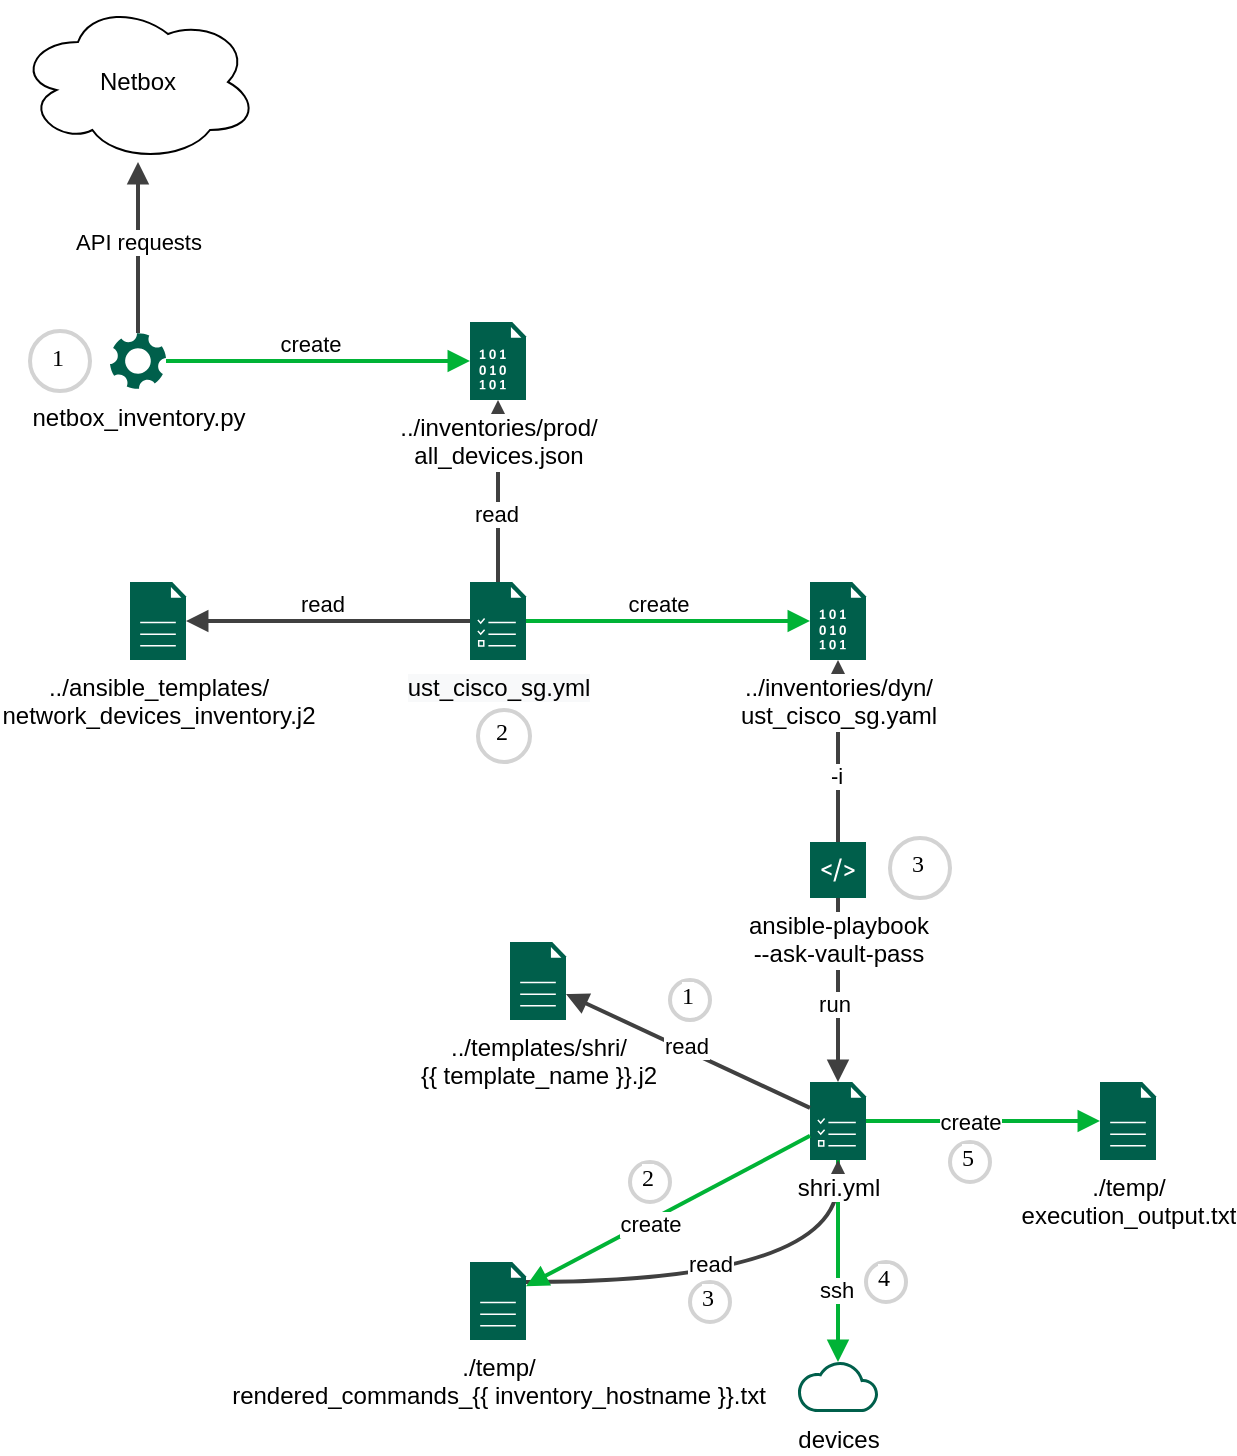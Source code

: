 <mxfile version="20.3.0" type="device"><diagram id="YFR5DsF2SN0ThnLGatG0" name="Страница 1"><mxGraphModel dx="1422" dy="865" grid="1" gridSize="10" guides="1" tooltips="1" connect="1" arrows="1" fold="1" page="1" pageScale="1" pageWidth="827" pageHeight="1169" math="0" shadow="0"><root><mxCell id="0"/><mxCell id="1" parent="0"/><mxCell id="_LGFiN2Y34-e9rnar-53-42" value="" style="edgeStyle=none;rounded=0;html=1;jettySize=auto;orthogonalLoop=1;strokeColor=#00B336;strokeWidth=2;fontColor=#000000;jumpStyle=none;endArrow=block;endFill=1;startArrow=none;curved=1;" edge="1" parent="1" source="_LGFiN2Y34-e9rnar-53-26" target="_LGFiN2Y34-e9rnar-53-41"><mxGeometry width="100" relative="1" as="geometry"><mxPoint x="474" y="550" as="sourcePoint"/><mxPoint x="574" y="550" as="targetPoint"/></mxGeometry></mxCell><mxCell id="_LGFiN2Y34-e9rnar-53-43" value="ssh" style="edgeLabel;html=1;align=center;verticalAlign=middle;resizable=0;points=[];" vertex="1" connectable="0" parent="_LGFiN2Y34-e9rnar-53-42"><mxGeometry x="0.284" y="-1" relative="1" as="geometry"><mxPoint as="offset"/></mxGeometry></mxCell><mxCell id="_LGFiN2Y34-e9rnar-53-38" value="" style="edgeStyle=orthogonalEdgeStyle;rounded=0;html=1;jettySize=auto;orthogonalLoop=1;strokeColor=#404040;strokeWidth=2;fontColor=#000000;jumpStyle=none;endArrow=block;endFill=1;startArrow=none;curved=1;" edge="1" parent="1" source="_LGFiN2Y34-e9rnar-53-35" target="_LGFiN2Y34-e9rnar-53-26"><mxGeometry width="100" relative="1" as="geometry"><mxPoint x="594" y="650" as="sourcePoint"/><mxPoint x="464" y="660" as="targetPoint"/><Array as="points"><mxPoint x="454" y="680"/></Array></mxGeometry></mxCell><mxCell id="_LGFiN2Y34-e9rnar-53-39" value="read" style="edgeLabel;html=1;align=center;verticalAlign=middle;resizable=0;points=[];" vertex="1" connectable="0" parent="_LGFiN2Y34-e9rnar-53-38"><mxGeometry x="-0.155" y="9" relative="1" as="geometry"><mxPoint as="offset"/></mxGeometry></mxCell><mxCell id="_LGFiN2Y34-e9rnar-53-30" value="" style="edgeStyle=none;rounded=0;html=1;jettySize=auto;orthogonalLoop=1;strokeColor=#404040;strokeWidth=2;fontColor=#000000;jumpStyle=none;endArrow=block;endFill=1;startArrow=none;" edge="1" parent="1" source="_LGFiN2Y34-e9rnar-53-27" target="_LGFiN2Y34-e9rnar-53-19"><mxGeometry width="100" relative="1" as="geometry"><mxPoint x="460" y="340" as="sourcePoint"/><mxPoint x="560" y="340" as="targetPoint"/></mxGeometry></mxCell><mxCell id="_LGFiN2Y34-e9rnar-53-31" value="-i" style="edgeLabel;html=1;align=center;verticalAlign=middle;resizable=0;points=[];" vertex="1" connectable="0" parent="_LGFiN2Y34-e9rnar-53-30"><mxGeometry x="-0.277" y="1" relative="1" as="geometry"><mxPoint as="offset"/></mxGeometry></mxCell><mxCell id="_LGFiN2Y34-e9rnar-53-13" value="" style="edgeStyle=none;rounded=0;html=1;jettySize=auto;orthogonalLoop=1;strokeColor=#404040;strokeWidth=2;fontColor=#000000;jumpStyle=none;endArrow=block;endFill=1;startArrow=none;" edge="1" parent="1" source="_LGFiN2Y34-e9rnar-53-15" target="_LGFiN2Y34-e9rnar-53-1"><mxGeometry width="100" relative="1" as="geometry"><mxPoint x="284" y="330" as="sourcePoint"/><mxPoint x="470" y="340" as="targetPoint"/></mxGeometry></mxCell><mxCell id="_LGFiN2Y34-e9rnar-53-14" value="read" style="edgeLabel;html=1;align=center;verticalAlign=middle;resizable=0;points=[];" vertex="1" connectable="0" parent="_LGFiN2Y34-e9rnar-53-13"><mxGeometry x="-0.253" y="1" relative="1" as="geometry"><mxPoint as="offset"/></mxGeometry></mxCell><mxCell id="_LGFiN2Y34-e9rnar-53-2" value="netbox_inventory.py" style="sketch=0;pointerEvents=1;shadow=0;dashed=0;html=1;strokeColor=none;fillColor=#005F4B;labelPosition=center;verticalLabelPosition=bottom;verticalAlign=top;align=center;outlineConnect=0;shape=mxgraph.veeam2.service_application;" vertex="1" parent="1"><mxGeometry x="90" y="205.5" width="28.0" height="28.0" as="geometry"/></mxCell><mxCell id="_LGFiN2Y34-e9rnar-53-4" value="Netbox" style="ellipse;shape=cloud;whiteSpace=wrap;html=1;" vertex="1" parent="1"><mxGeometry x="44" y="40" width="120" height="80" as="geometry"/></mxCell><mxCell id="_LGFiN2Y34-e9rnar-53-6" value="" style="edgeStyle=none;rounded=0;html=1;jettySize=auto;orthogonalLoop=1;strokeColor=#00B336;strokeWidth=2;fontColor=#000000;jumpStyle=none;endArrow=block;endFill=1;startArrow=none;" edge="1" parent="1" source="_LGFiN2Y34-e9rnar-53-2" target="_LGFiN2Y34-e9rnar-53-1"><mxGeometry width="100" relative="1" as="geometry"><mxPoint x="170" y="340" as="sourcePoint"/><mxPoint x="270" y="340" as="targetPoint"/></mxGeometry></mxCell><mxCell id="_LGFiN2Y34-e9rnar-53-11" value="create" style="edgeLabel;html=1;align=center;verticalAlign=middle;resizable=0;points=[];" vertex="1" connectable="0" parent="_LGFiN2Y34-e9rnar-53-6"><mxGeometry x="-0.268" y="2" relative="1" as="geometry"><mxPoint x="16" y="-7" as="offset"/></mxGeometry></mxCell><mxCell id="_LGFiN2Y34-e9rnar-53-9" value="" style="edgeStyle=none;rounded=0;html=1;jettySize=auto;orthogonalLoop=1;strokeColor=#404040;strokeWidth=2;fontColor=#000000;jumpStyle=none;endArrow=block;endFill=1;startArrow=none;" edge="1" parent="1" source="_LGFiN2Y34-e9rnar-53-2" target="_LGFiN2Y34-e9rnar-53-4"><mxGeometry width="100" relative="1" as="geometry"><mxPoint x="170" y="340" as="sourcePoint"/><mxPoint x="270" y="340" as="targetPoint"/></mxGeometry></mxCell><mxCell id="_LGFiN2Y34-e9rnar-53-10" value="API requests" style="edgeLabel;html=1;align=center;verticalAlign=middle;resizable=0;points=[];" vertex="1" connectable="0" parent="_LGFiN2Y34-e9rnar-53-9"><mxGeometry x="0.392" y="4" relative="1" as="geometry"><mxPoint x="4" y="14" as="offset"/></mxGeometry></mxCell><mxCell id="_LGFiN2Y34-e9rnar-53-1" value="../inventories/prod/&lt;br&gt;all_devices.json" style="sketch=0;pointerEvents=1;shadow=0;dashed=0;html=1;strokeColor=none;fillColor=#005F4B;labelPosition=center;verticalLabelPosition=bottom;verticalAlign=top;align=center;outlineConnect=0;shape=mxgraph.veeam2.data_file;labelBackgroundColor=default;" vertex="1" parent="1"><mxGeometry x="270" y="200" width="28.0" height="39" as="geometry"/></mxCell><mxCell id="_LGFiN2Y34-e9rnar-53-15" value="&lt;span style=&quot;background-color: rgb(248, 249, 250);&quot;&gt;ust_cisco_sg.yml&lt;/span&gt;" style="sketch=0;pointerEvents=1;shadow=0;dashed=0;html=1;strokeColor=none;fillColor=#005F4B;labelPosition=center;verticalLabelPosition=bottom;verticalAlign=top;align=center;outlineConnect=0;shape=mxgraph.veeam2.task_list;labelBackgroundColor=default;" vertex="1" parent="1"><mxGeometry x="270" y="330" width="28.0" height="39" as="geometry"/></mxCell><mxCell id="_LGFiN2Y34-e9rnar-53-16" value="../ansible_templates/&lt;br&gt;network_devices_inventory.j2" style="sketch=0;pointerEvents=1;shadow=0;dashed=0;html=1;strokeColor=none;fillColor=#005F4B;labelPosition=center;verticalLabelPosition=bottom;verticalAlign=top;align=center;outlineConnect=0;shape=mxgraph.veeam2.file;labelBackgroundColor=default;" vertex="1" parent="1"><mxGeometry x="100" y="330" width="28.0" height="39" as="geometry"/></mxCell><mxCell id="_LGFiN2Y34-e9rnar-53-17" value="" style="edgeStyle=none;rounded=0;html=1;jettySize=auto;orthogonalLoop=1;strokeColor=#404040;strokeWidth=2;fontColor=#000000;jumpStyle=none;endArrow=block;endFill=1;startArrow=none;" edge="1" parent="1" source="_LGFiN2Y34-e9rnar-53-15" target="_LGFiN2Y34-e9rnar-53-16"><mxGeometry width="100" relative="1" as="geometry"><mxPoint x="270" y="340" as="sourcePoint"/><mxPoint x="370" y="340" as="targetPoint"/></mxGeometry></mxCell><mxCell id="_LGFiN2Y34-e9rnar-53-18" value="read" style="edgeLabel;html=1;align=center;verticalAlign=middle;resizable=0;points=[];" vertex="1" connectable="0" parent="_LGFiN2Y34-e9rnar-53-17"><mxGeometry x="0.21" relative="1" as="geometry"><mxPoint x="12" y="-9" as="offset"/></mxGeometry></mxCell><mxCell id="_LGFiN2Y34-e9rnar-53-19" value="../inventories/dyn/&lt;br&gt;ust_cisco_sg.yaml" style="sketch=0;pointerEvents=1;shadow=0;dashed=0;html=1;strokeColor=none;fillColor=#005F4B;labelPosition=center;verticalLabelPosition=bottom;verticalAlign=top;align=center;outlineConnect=0;shape=mxgraph.veeam2.data_file;labelBackgroundColor=default;" vertex="1" parent="1"><mxGeometry x="440" y="330" width="28.0" height="39" as="geometry"/></mxCell><mxCell id="_LGFiN2Y34-e9rnar-53-20" value="" style="edgeStyle=none;rounded=0;html=1;jettySize=auto;orthogonalLoop=1;strokeColor=#00B336;strokeWidth=2;fontColor=#000000;jumpStyle=none;endArrow=block;endFill=1;startArrow=none;" edge="1" parent="1" source="_LGFiN2Y34-e9rnar-53-15" target="_LGFiN2Y34-e9rnar-53-19"><mxGeometry width="100" relative="1" as="geometry"><mxPoint x="270" y="340" as="sourcePoint"/><mxPoint x="370" y="340" as="targetPoint"/></mxGeometry></mxCell><mxCell id="_LGFiN2Y34-e9rnar-53-21" value="create" style="edgeLabel;html=1;align=center;verticalAlign=middle;resizable=0;points=[];" vertex="1" connectable="0" parent="_LGFiN2Y34-e9rnar-53-20"><mxGeometry x="-0.212" relative="1" as="geometry"><mxPoint x="10" y="-9" as="offset"/></mxGeometry></mxCell><mxCell id="_LGFiN2Y34-e9rnar-53-22" value="1" style="ellipse;whiteSpace=wrap;html=1;aspect=fixed;strokeWidth=2;fontFamily=Tahoma;spacingBottom=4;spacingRight=2;strokeColor=#d3d3d3;labelBackgroundColor=default;" vertex="1" parent="1"><mxGeometry x="50" y="204.5" width="30" height="30" as="geometry"/></mxCell><mxCell id="_LGFiN2Y34-e9rnar-53-23" value="2" style="ellipse;whiteSpace=wrap;html=1;aspect=fixed;strokeWidth=2;fontFamily=Tahoma;spacingBottom=4;spacingRight=2;strokeColor=#d3d3d3;labelBackgroundColor=default;" vertex="1" parent="1"><mxGeometry x="274" y="394" width="26" height="26" as="geometry"/></mxCell><mxCell id="_LGFiN2Y34-e9rnar-53-26" value="shri.yml" style="sketch=0;pointerEvents=1;shadow=0;dashed=0;html=1;strokeColor=none;fillColor=#005F4B;labelPosition=center;verticalLabelPosition=bottom;verticalAlign=top;align=center;outlineConnect=0;shape=mxgraph.veeam2.task_list;labelBackgroundColor=default;" vertex="1" parent="1"><mxGeometry x="440" y="580" width="28.0" height="39" as="geometry"/></mxCell><mxCell id="_LGFiN2Y34-e9rnar-53-28" value="" style="edgeStyle=none;rounded=0;html=1;jettySize=auto;orthogonalLoop=1;strokeColor=#404040;strokeWidth=2;fontColor=#000000;jumpStyle=none;endArrow=block;endFill=1;startArrow=none;" edge="1" parent="1" source="_LGFiN2Y34-e9rnar-53-27" target="_LGFiN2Y34-e9rnar-53-26"><mxGeometry width="100" relative="1" as="geometry"><mxPoint x="460" y="340" as="sourcePoint"/><mxPoint x="560" y="340" as="targetPoint"/></mxGeometry></mxCell><mxCell id="_LGFiN2Y34-e9rnar-53-29" value="run" style="edgeLabel;html=1;align=center;verticalAlign=middle;resizable=0;points=[];" vertex="1" connectable="0" parent="_LGFiN2Y34-e9rnar-53-28"><mxGeometry x="-0.197" y="1" relative="1" as="geometry"><mxPoint x="-3" y="16" as="offset"/></mxGeometry></mxCell><mxCell id="_LGFiN2Y34-e9rnar-53-32" value="../templates/shri/&lt;br&gt;{{ template_name }}.j2" style="sketch=0;pointerEvents=1;shadow=0;dashed=0;html=1;strokeColor=none;fillColor=#005F4B;labelPosition=center;verticalLabelPosition=bottom;verticalAlign=top;align=center;outlineConnect=0;shape=mxgraph.veeam2.file;labelBackgroundColor=default;" vertex="1" parent="1"><mxGeometry x="290" y="510" width="28.0" height="39" as="geometry"/></mxCell><mxCell id="_LGFiN2Y34-e9rnar-53-33" value="" style="edgeStyle=none;rounded=0;html=1;jettySize=auto;orthogonalLoop=1;strokeColor=#404040;strokeWidth=2;fontColor=#000000;jumpStyle=none;endArrow=block;endFill=1;startArrow=none;" edge="1" parent="1" source="_LGFiN2Y34-e9rnar-53-26" target="_LGFiN2Y34-e9rnar-53-32"><mxGeometry width="100" relative="1" as="geometry"><mxPoint x="594" y="550" as="sourcePoint"/><mxPoint x="694" y="550" as="targetPoint"/></mxGeometry></mxCell><mxCell id="_LGFiN2Y34-e9rnar-53-34" value="read" style="edgeLabel;html=1;align=center;verticalAlign=middle;resizable=0;points=[];" vertex="1" connectable="0" parent="_LGFiN2Y34-e9rnar-53-33"><mxGeometry x="-0.207" relative="1" as="geometry"><mxPoint x="-14" y="-9" as="offset"/></mxGeometry></mxCell><mxCell id="_LGFiN2Y34-e9rnar-53-35" value="./temp/&lt;br&gt;rendered_commands_{{ inventory_hostname }}.txt" style="sketch=0;pointerEvents=1;shadow=0;dashed=0;html=1;strokeColor=none;fillColor=#005F4B;labelPosition=center;verticalLabelPosition=bottom;verticalAlign=top;align=center;outlineConnect=0;shape=mxgraph.veeam2.file;labelBackgroundColor=default;" vertex="1" parent="1"><mxGeometry x="270" y="670" width="28.0" height="39" as="geometry"/></mxCell><mxCell id="_LGFiN2Y34-e9rnar-53-36" value="" style="edgeStyle=none;rounded=0;html=1;jettySize=auto;orthogonalLoop=1;strokeColor=#00B336;strokeWidth=2;fontColor=#000000;jumpStyle=none;endArrow=block;endFill=1;startArrow=none;" edge="1" parent="1" source="_LGFiN2Y34-e9rnar-53-26" target="_LGFiN2Y34-e9rnar-53-35"><mxGeometry width="100" relative="1" as="geometry"><mxPoint x="594" y="650" as="sourcePoint"/><mxPoint x="694" y="650" as="targetPoint"/></mxGeometry></mxCell><mxCell id="_LGFiN2Y34-e9rnar-53-37" value="create" style="edgeLabel;html=1;align=center;verticalAlign=middle;resizable=0;points=[];" vertex="1" connectable="0" parent="_LGFiN2Y34-e9rnar-53-36"><mxGeometry x="-0.215" y="-1" relative="1" as="geometry"><mxPoint x="-24" y="15" as="offset"/></mxGeometry></mxCell><mxCell id="_LGFiN2Y34-e9rnar-53-41" value="devices" style="sketch=0;pointerEvents=1;shadow=0;dashed=0;html=1;strokeColor=none;fillColor=#005F4B;labelPosition=center;verticalLabelPosition=bottom;verticalAlign=top;align=center;outlineConnect=0;shape=mxgraph.veeam2.cloud;labelBackgroundColor=default;" vertex="1" parent="1"><mxGeometry x="434" y="720" width="40" height="25" as="geometry"/></mxCell><mxCell id="_LGFiN2Y34-e9rnar-53-44" value="3" style="ellipse;whiteSpace=wrap;html=1;aspect=fixed;strokeWidth=2;fontFamily=Tahoma;spacingBottom=4;spacingRight=2;strokeColor=#d3d3d3;labelBackgroundColor=default;" vertex="1" parent="1"><mxGeometry x="480" y="458" width="30" height="30" as="geometry"/></mxCell><mxCell id="_LGFiN2Y34-e9rnar-53-45" value="1" style="ellipse;whiteSpace=wrap;html=1;aspect=fixed;strokeWidth=2;fontFamily=Tahoma;spacingBottom=4;spacingRight=2;strokeColor=#d3d3d3;labelBackgroundColor=default;" vertex="1" parent="1"><mxGeometry x="370" y="529" width="20" height="20" as="geometry"/></mxCell><mxCell id="_LGFiN2Y34-e9rnar-53-46" value="2" style="ellipse;whiteSpace=wrap;html=1;aspect=fixed;strokeWidth=2;fontFamily=Tahoma;spacingBottom=4;spacingRight=2;strokeColor=#d3d3d3;labelBackgroundColor=default;" vertex="1" parent="1"><mxGeometry x="350" y="620" width="20" height="20" as="geometry"/></mxCell><mxCell id="_LGFiN2Y34-e9rnar-53-47" value="3" style="ellipse;whiteSpace=wrap;html=1;aspect=fixed;strokeWidth=2;fontFamily=Tahoma;spacingBottom=4;spacingRight=2;strokeColor=#d3d3d3;labelBackgroundColor=default;" vertex="1" parent="1"><mxGeometry x="380" y="680" width="20" height="20" as="geometry"/></mxCell><mxCell id="_LGFiN2Y34-e9rnar-53-48" value="4" style="ellipse;whiteSpace=wrap;html=1;aspect=fixed;strokeWidth=2;fontFamily=Tahoma;spacingBottom=4;spacingRight=2;strokeColor=#d3d3d3;labelBackgroundColor=default;" vertex="1" parent="1"><mxGeometry x="468" y="670" width="20" height="20" as="geometry"/></mxCell><mxCell id="_LGFiN2Y34-e9rnar-53-50" value="./temp/&lt;br&gt;execution_output.txt" style="sketch=0;pointerEvents=1;shadow=0;dashed=0;html=1;strokeColor=none;fillColor=#005F4B;labelPosition=center;verticalLabelPosition=bottom;verticalAlign=top;align=center;outlineConnect=0;shape=mxgraph.veeam2.file;labelBackgroundColor=default;" vertex="1" parent="1"><mxGeometry x="585" y="580" width="28.0" height="39" as="geometry"/></mxCell><mxCell id="_LGFiN2Y34-e9rnar-53-51" value="" style="edgeStyle=none;rounded=0;html=1;jettySize=auto;orthogonalLoop=1;strokeColor=#00B336;strokeWidth=2;fontColor=#000000;jumpStyle=none;endArrow=block;endFill=1;startArrow=none;curved=1;" edge="1" parent="1" source="_LGFiN2Y34-e9rnar-53-26" target="_LGFiN2Y34-e9rnar-53-50"><mxGeometry width="100" relative="1" as="geometry"><mxPoint x="340" y="640" as="sourcePoint"/><mxPoint x="440" y="640" as="targetPoint"/></mxGeometry></mxCell><mxCell id="_LGFiN2Y34-e9rnar-53-52" value="create" style="edgeLabel;html=1;align=center;verticalAlign=middle;resizable=0;points=[];" vertex="1" connectable="0" parent="_LGFiN2Y34-e9rnar-53-51"><mxGeometry x="0.214" y="2" relative="1" as="geometry"><mxPoint x="-19" y="2" as="offset"/></mxGeometry></mxCell><mxCell id="_LGFiN2Y34-e9rnar-53-53" value="5" style="ellipse;whiteSpace=wrap;html=1;aspect=fixed;strokeWidth=2;fontFamily=Tahoma;spacingBottom=4;spacingRight=2;strokeColor=#d3d3d3;labelBackgroundColor=default;" vertex="1" parent="1"><mxGeometry x="510" y="610" width="20" height="20" as="geometry"/></mxCell><mxCell id="_LGFiN2Y34-e9rnar-53-27" value="ansible-playbook&lt;br&gt;--ask-vault-pass" style="sketch=0;pointerEvents=1;shadow=0;dashed=0;html=1;strokeColor=none;fillColor=#005F4B;labelPosition=center;verticalLabelPosition=bottom;verticalAlign=top;align=center;outlineConnect=0;shape=mxgraph.veeam2.command_line;labelBackgroundColor=default;" vertex="1" parent="1"><mxGeometry x="440" y="460" width="28.0" height="28.0" as="geometry"/></mxCell></root></mxGraphModel></diagram></mxfile>